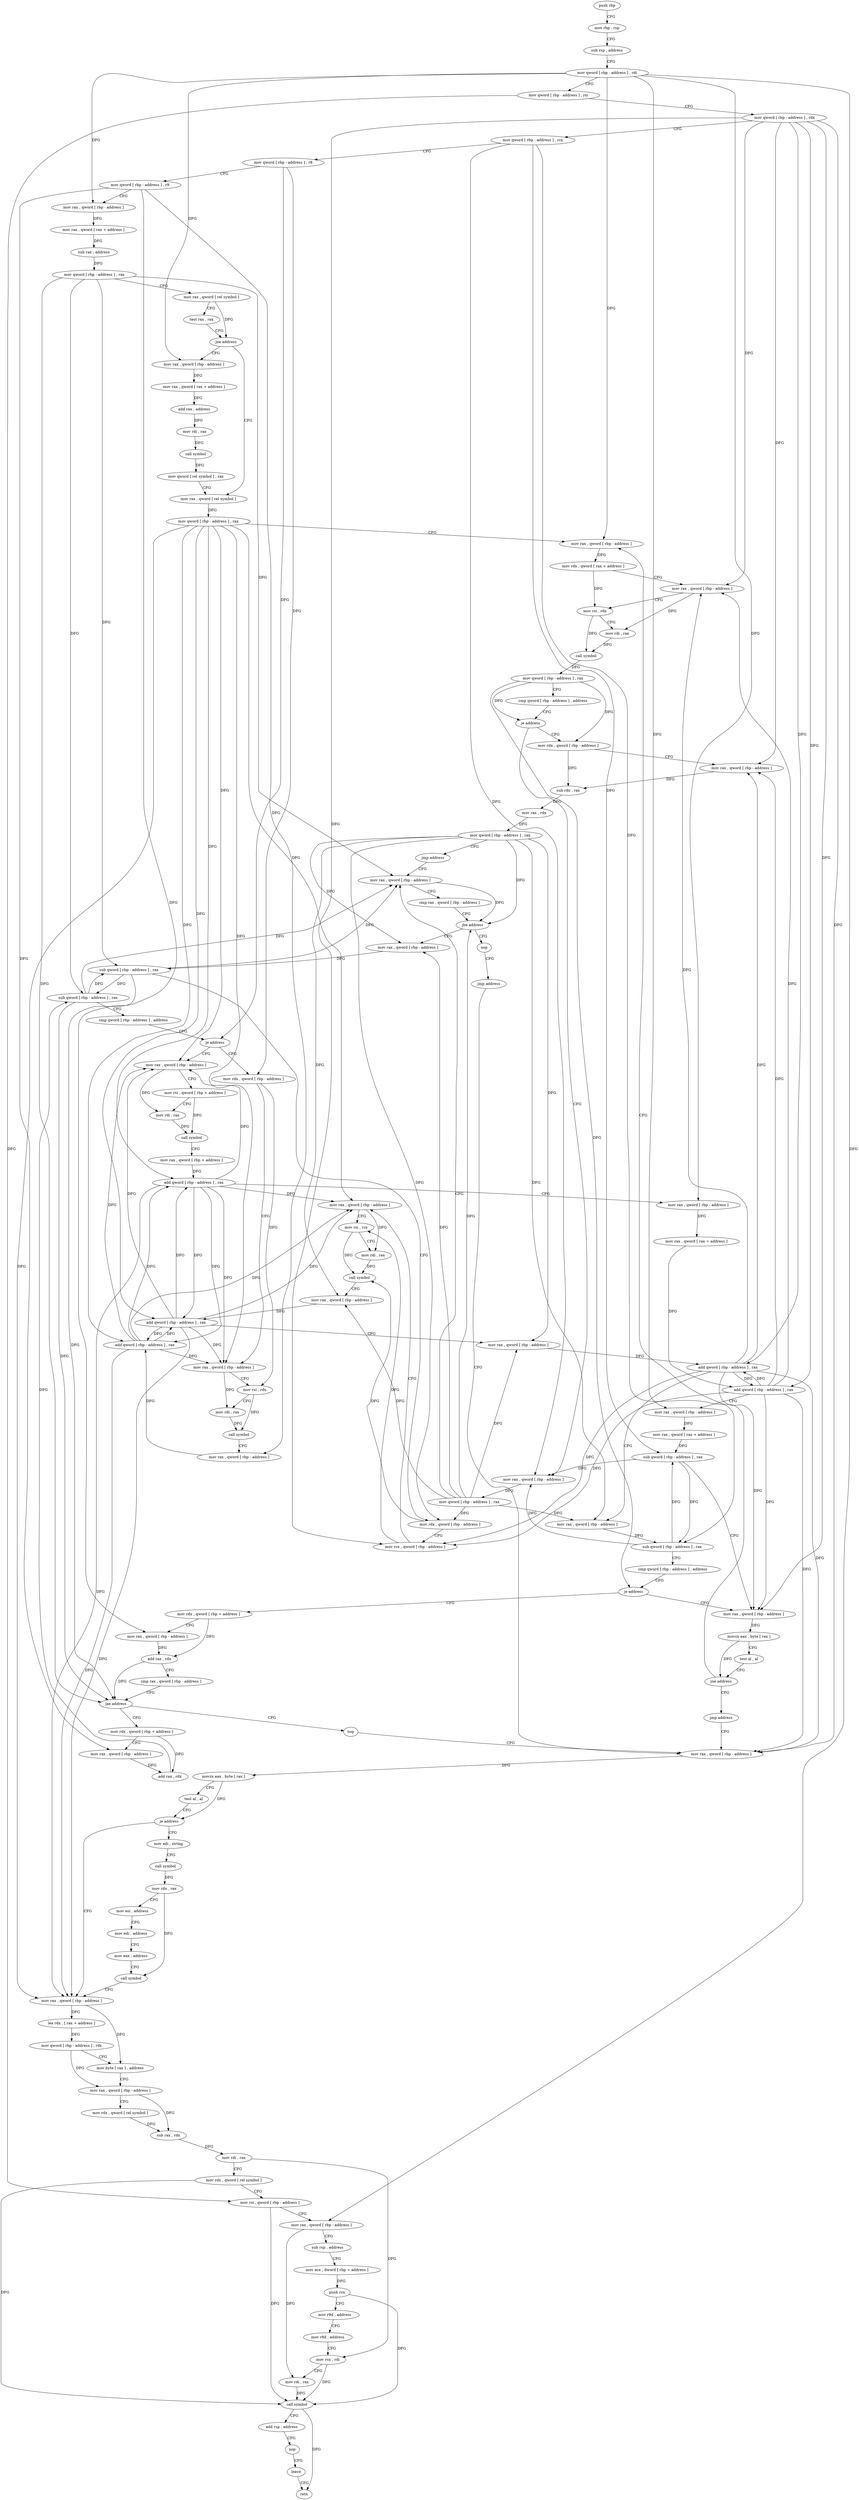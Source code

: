 digraph "func" {
"4275511" [label = "push rbp" ]
"4275512" [label = "mov rbp , rsp" ]
"4275515" [label = "sub rsp , address" ]
"4275519" [label = "mov qword [ rbp - address ] , rdi" ]
"4275523" [label = "mov qword [ rbp - address ] , rsi" ]
"4275527" [label = "mov qword [ rbp - address ] , rdx" ]
"4275531" [label = "mov qword [ rbp - address ] , rcx" ]
"4275535" [label = "mov qword [ rbp - address ] , r8" ]
"4275539" [label = "mov qword [ rbp - address ] , r9" ]
"4275543" [label = "mov rax , qword [ rbp - address ]" ]
"4275547" [label = "mov rax , qword [ rax + address ]" ]
"4275551" [label = "sub rax , address" ]
"4275555" [label = "mov qword [ rbp - address ] , rax" ]
"4275559" [label = "mov rax , qword [ rel symbol ]" ]
"4275566" [label = "test rax , rax" ]
"4275569" [label = "jne address" ]
"4275598" [label = "mov rax , qword [ rel symbol ]" ]
"4275571" [label = "mov rax , qword [ rbp - address ]" ]
"4275605" [label = "mov qword [ rbp - address ] , rax" ]
"4275609" [label = "mov rax , qword [ rbp - address ]" ]
"4275575" [label = "mov rax , qword [ rax + address ]" ]
"4275579" [label = "add rax , address" ]
"4275583" [label = "mov rdi , rax" ]
"4275586" [label = "call symbol" ]
"4275591" [label = "mov qword [ rel symbol ] , rax" ]
"4275663" [label = "mov rax , qword [ rbp - address ]" ]
"4275667" [label = "mov qword [ rbp - address ] , rax" ]
"4275671" [label = "mov rax , qword [ rbp - address ]" ]
"4275643" [label = "mov rdx , qword [ rbp - address ]" ]
"4275647" [label = "mov rax , qword [ rbp - address ]" ]
"4275651" [label = "sub rdx , rax" ]
"4275654" [label = "mov rax , rdx" ]
"4275657" [label = "mov qword [ rbp - address ] , rax" ]
"4275661" [label = "jmp address" ]
"4275878" [label = "nop" ]
"4275879" [label = "jmp address" ]
"4275882" [label = "mov rax , qword [ rbp - address ]" ]
"4275685" [label = "mov rax , qword [ rbp - address ]" ]
"4275689" [label = "sub qword [ rbp - address ] , rax" ]
"4275693" [label = "mov rdx , qword [ rbp - address ]" ]
"4275697" [label = "mov rcx , qword [ rbp - address ]" ]
"4275701" [label = "mov rax , qword [ rbp - address ]" ]
"4275705" [label = "mov rsi , rcx" ]
"4275708" [label = "mov rdi , rax" ]
"4275711" [label = "call symbol" ]
"4275716" [label = "mov rax , qword [ rbp - address ]" ]
"4275720" [label = "add qword [ rbp - address ] , rax" ]
"4275724" [label = "mov rax , qword [ rbp - address ]" ]
"4275728" [label = "add qword [ rbp - address ] , rax" ]
"4275732" [label = "mov rax , qword [ rbp - address ]" ]
"4275736" [label = "sub qword [ rbp - address ] , rax" ]
"4275740" [label = "cmp qword [ rbp - address ] , address" ]
"4275745" [label = "je address" ]
"4275861" [label = "mov rax , qword [ rbp - address ]" ]
"4275747" [label = "mov rdx , qword [ rbp + address ]" ]
"4275675" [label = "cmp rax , qword [ rbp - address ]" ]
"4275679" [label = "jbe address" ]
"4275886" [label = "movzx eax , byte [ rax ]" ]
"4275889" [label = "test al , al" ]
"4275891" [label = "je address" ]
"4275926" [label = "mov rax , qword [ rbp - address ]" ]
"4275893" [label = "mov edi , string" ]
"4275865" [label = "movzx eax , byte [ rax ]" ]
"4275868" [label = "test al , al" ]
"4275870" [label = "jne address" ]
"4275876" [label = "jmp address" ]
"4275751" [label = "mov rax , qword [ rbp - address ]" ]
"4275755" [label = "add rax , rdx" ]
"4275758" [label = "cmp rax , qword [ rbp - address ]" ]
"4275762" [label = "jae address" ]
"4275881" [label = "nop" ]
"4275764" [label = "mov rdx , qword [ rbp + address ]" ]
"4275930" [label = "lea rdx , [ rax + address ]" ]
"4275934" [label = "mov qword [ rbp - address ] , rdx" ]
"4275938" [label = "mov byte [ rax ] , address" ]
"4275941" [label = "mov rax , qword [ rbp - address ]" ]
"4275945" [label = "mov rdx , qword [ rel symbol ]" ]
"4275952" [label = "sub rax , rdx" ]
"4275955" [label = "mov rdi , rax" ]
"4275958" [label = "mov rdx , qword [ rel symbol ]" ]
"4275965" [label = "mov rsi , qword [ rbp - address ]" ]
"4275969" [label = "mov rax , qword [ rbp - address ]" ]
"4275973" [label = "sub rsp , address" ]
"4275977" [label = "mov ecx , dword [ rbp + address ]" ]
"4275980" [label = "push rcx" ]
"4275981" [label = "mov r9d , address" ]
"4275987" [label = "mov r8d , address" ]
"4275993" [label = "mov rcx , rdi" ]
"4275996" [label = "mov rdi , rax" ]
"4275999" [label = "call symbol" ]
"4276004" [label = "add rsp , address" ]
"4276008" [label = "nop" ]
"4276009" [label = "leave" ]
"4276010" [label = "retn" ]
"4275898" [label = "call symbol" ]
"4275903" [label = "mov rdx , rax" ]
"4275906" [label = "mov esi , address" ]
"4275911" [label = "mov edi , address" ]
"4275916" [label = "mov eax , address" ]
"4275921" [label = "call symbol" ]
"4275613" [label = "mov rdx , qword [ rax + address ]" ]
"4275617" [label = "mov rax , qword [ rbp - address ]" ]
"4275621" [label = "mov rsi , rdx" ]
"4275624" [label = "mov rdi , rax" ]
"4275627" [label = "call symbol" ]
"4275632" [label = "mov qword [ rbp - address ] , rax" ]
"4275636" [label = "cmp qword [ rbp - address ] , address" ]
"4275641" [label = "je address" ]
"4275768" [label = "mov rax , qword [ rbp - address ]" ]
"4275772" [label = "add rax , rdx" ]
"4275775" [label = "sub qword [ rbp - address ] , rax" ]
"4275779" [label = "cmp qword [ rbp - address ] , address" ]
"4275784" [label = "je address" ]
"4275813" [label = "mov rax , qword [ rbp - address ]" ]
"4275786" [label = "mov rdx , qword [ rbp - address ]" ]
"4275817" [label = "mov rsi , qword [ rbp + address ]" ]
"4275821" [label = "mov rdi , rax" ]
"4275824" [label = "call symbol" ]
"4275829" [label = "mov rax , qword [ rbp + address ]" ]
"4275833" [label = "add qword [ rbp - address ] , rax" ]
"4275837" [label = "mov rax , qword [ rbp - address ]" ]
"4275841" [label = "mov rax , qword [ rax + address ]" ]
"4275845" [label = "add qword [ rbp - address ] , rax" ]
"4275849" [label = "mov rax , qword [ rbp - address ]" ]
"4275853" [label = "mov rax , qword [ rax + address ]" ]
"4275857" [label = "sub qword [ rbp - address ] , rax" ]
"4275790" [label = "mov rax , qword [ rbp - address ]" ]
"4275794" [label = "mov rsi , rdx" ]
"4275797" [label = "mov rdi , rax" ]
"4275800" [label = "call symbol" ]
"4275805" [label = "mov rax , qword [ rbp - address ]" ]
"4275809" [label = "add qword [ rbp - address ] , rax" ]
"4275511" -> "4275512" [ label = "CFG" ]
"4275512" -> "4275515" [ label = "CFG" ]
"4275515" -> "4275519" [ label = "CFG" ]
"4275519" -> "4275523" [ label = "CFG" ]
"4275519" -> "4275543" [ label = "DFG" ]
"4275519" -> "4275571" [ label = "DFG" ]
"4275519" -> "4275609" [ label = "DFG" ]
"4275519" -> "4275969" [ label = "DFG" ]
"4275519" -> "4275837" [ label = "DFG" ]
"4275519" -> "4275849" [ label = "DFG" ]
"4275523" -> "4275527" [ label = "CFG" ]
"4275523" -> "4275965" [ label = "DFG" ]
"4275527" -> "4275531" [ label = "CFG" ]
"4275527" -> "4275617" [ label = "DFG" ]
"4275527" -> "4275647" [ label = "DFG" ]
"4275527" -> "4275697" [ label = "DFG" ]
"4275527" -> "4275728" [ label = "DFG" ]
"4275527" -> "4275882" [ label = "DFG" ]
"4275527" -> "4275861" [ label = "DFG" ]
"4275527" -> "4275845" [ label = "DFG" ]
"4275531" -> "4275535" [ label = "CFG" ]
"4275531" -> "4275663" [ label = "DFG" ]
"4275531" -> "4275736" [ label = "DFG" ]
"4275531" -> "4275857" [ label = "DFG" ]
"4275535" -> "4275539" [ label = "CFG" ]
"4275535" -> "4275784" [ label = "DFG" ]
"4275535" -> "4275786" [ label = "DFG" ]
"4275539" -> "4275543" [ label = "CFG" ]
"4275539" -> "4275751" [ label = "DFG" ]
"4275539" -> "4275768" [ label = "DFG" ]
"4275539" -> "4275805" [ label = "DFG" ]
"4275543" -> "4275547" [ label = "DFG" ]
"4275547" -> "4275551" [ label = "DFG" ]
"4275551" -> "4275555" [ label = "DFG" ]
"4275555" -> "4275559" [ label = "CFG" ]
"4275555" -> "4275671" [ label = "DFG" ]
"4275555" -> "4275689" [ label = "DFG" ]
"4275555" -> "4275762" [ label = "DFG" ]
"4275555" -> "4275775" [ label = "DFG" ]
"4275559" -> "4275566" [ label = "CFG" ]
"4275559" -> "4275569" [ label = "DFG" ]
"4275566" -> "4275569" [ label = "CFG" ]
"4275569" -> "4275598" [ label = "CFG" ]
"4275569" -> "4275571" [ label = "CFG" ]
"4275598" -> "4275605" [ label = "DFG" ]
"4275571" -> "4275575" [ label = "DFG" ]
"4275605" -> "4275609" [ label = "CFG" ]
"4275605" -> "4275701" [ label = "DFG" ]
"4275605" -> "4275720" [ label = "DFG" ]
"4275605" -> "4275926" [ label = "DFG" ]
"4275605" -> "4275813" [ label = "DFG" ]
"4275605" -> "4275833" [ label = "DFG" ]
"4275605" -> "4275790" [ label = "DFG" ]
"4275605" -> "4275809" [ label = "DFG" ]
"4275609" -> "4275613" [ label = "DFG" ]
"4275575" -> "4275579" [ label = "DFG" ]
"4275579" -> "4275583" [ label = "DFG" ]
"4275583" -> "4275586" [ label = "DFG" ]
"4275586" -> "4275591" [ label = "DFG" ]
"4275591" -> "4275598" [ label = "CFG" ]
"4275663" -> "4275667" [ label = "DFG" ]
"4275667" -> "4275671" [ label = "CFG" ]
"4275667" -> "4275679" [ label = "DFG" ]
"4275667" -> "4275685" [ label = "DFG" ]
"4275667" -> "4275693" [ label = "DFG" ]
"4275667" -> "4275716" [ label = "DFG" ]
"4275667" -> "4275724" [ label = "DFG" ]
"4275667" -> "4275732" [ label = "DFG" ]
"4275671" -> "4275675" [ label = "CFG" ]
"4275671" -> "4275679" [ label = "DFG" ]
"4275643" -> "4275647" [ label = "CFG" ]
"4275643" -> "4275651" [ label = "DFG" ]
"4275647" -> "4275651" [ label = "DFG" ]
"4275651" -> "4275654" [ label = "DFG" ]
"4275654" -> "4275657" [ label = "DFG" ]
"4275657" -> "4275661" [ label = "CFG" ]
"4275657" -> "4275679" [ label = "DFG" ]
"4275657" -> "4275685" [ label = "DFG" ]
"4275657" -> "4275693" [ label = "DFG" ]
"4275657" -> "4275716" [ label = "DFG" ]
"4275657" -> "4275724" [ label = "DFG" ]
"4275657" -> "4275732" [ label = "DFG" ]
"4275661" -> "4275671" [ label = "CFG" ]
"4275878" -> "4275879" [ label = "CFG" ]
"4275879" -> "4275882" [ label = "CFG" ]
"4275882" -> "4275886" [ label = "DFG" ]
"4275685" -> "4275689" [ label = "DFG" ]
"4275689" -> "4275693" [ label = "CFG" ]
"4275689" -> "4275671" [ label = "DFG" ]
"4275689" -> "4275762" [ label = "DFG" ]
"4275689" -> "4275775" [ label = "DFG" ]
"4275693" -> "4275697" [ label = "CFG" ]
"4275693" -> "4275711" [ label = "DFG" ]
"4275697" -> "4275701" [ label = "CFG" ]
"4275697" -> "4275705" [ label = "DFG" ]
"4275701" -> "4275705" [ label = "CFG" ]
"4275701" -> "4275708" [ label = "DFG" ]
"4275705" -> "4275708" [ label = "CFG" ]
"4275705" -> "4275711" [ label = "DFG" ]
"4275708" -> "4275711" [ label = "DFG" ]
"4275711" -> "4275716" [ label = "CFG" ]
"4275716" -> "4275720" [ label = "DFG" ]
"4275720" -> "4275724" [ label = "CFG" ]
"4275720" -> "4275701" [ label = "DFG" ]
"4275720" -> "4275926" [ label = "DFG" ]
"4275720" -> "4275813" [ label = "DFG" ]
"4275720" -> "4275833" [ label = "DFG" ]
"4275720" -> "4275790" [ label = "DFG" ]
"4275720" -> "4275809" [ label = "DFG" ]
"4275724" -> "4275728" [ label = "DFG" ]
"4275728" -> "4275732" [ label = "CFG" ]
"4275728" -> "4275617" [ label = "DFG" ]
"4275728" -> "4275647" [ label = "DFG" ]
"4275728" -> "4275697" [ label = "DFG" ]
"4275728" -> "4275882" [ label = "DFG" ]
"4275728" -> "4275861" [ label = "DFG" ]
"4275728" -> "4275845" [ label = "DFG" ]
"4275732" -> "4275736" [ label = "DFG" ]
"4275736" -> "4275740" [ label = "CFG" ]
"4275736" -> "4275663" [ label = "DFG" ]
"4275736" -> "4275857" [ label = "DFG" ]
"4275740" -> "4275745" [ label = "CFG" ]
"4275745" -> "4275861" [ label = "CFG" ]
"4275745" -> "4275747" [ label = "CFG" ]
"4275861" -> "4275865" [ label = "DFG" ]
"4275747" -> "4275751" [ label = "CFG" ]
"4275747" -> "4275755" [ label = "DFG" ]
"4275675" -> "4275679" [ label = "CFG" ]
"4275679" -> "4275878" [ label = "CFG" ]
"4275679" -> "4275685" [ label = "CFG" ]
"4275886" -> "4275889" [ label = "CFG" ]
"4275886" -> "4275891" [ label = "DFG" ]
"4275889" -> "4275891" [ label = "CFG" ]
"4275891" -> "4275926" [ label = "CFG" ]
"4275891" -> "4275893" [ label = "CFG" ]
"4275926" -> "4275930" [ label = "DFG" ]
"4275926" -> "4275938" [ label = "DFG" ]
"4275893" -> "4275898" [ label = "CFG" ]
"4275865" -> "4275868" [ label = "CFG" ]
"4275865" -> "4275870" [ label = "DFG" ]
"4275868" -> "4275870" [ label = "CFG" ]
"4275870" -> "4275609" [ label = "CFG" ]
"4275870" -> "4275876" [ label = "CFG" ]
"4275876" -> "4275882" [ label = "CFG" ]
"4275751" -> "4275755" [ label = "DFG" ]
"4275755" -> "4275758" [ label = "CFG" ]
"4275755" -> "4275762" [ label = "DFG" ]
"4275758" -> "4275762" [ label = "CFG" ]
"4275762" -> "4275881" [ label = "CFG" ]
"4275762" -> "4275764" [ label = "CFG" ]
"4275881" -> "4275882" [ label = "CFG" ]
"4275764" -> "4275768" [ label = "CFG" ]
"4275764" -> "4275772" [ label = "DFG" ]
"4275930" -> "4275934" [ label = "DFG" ]
"4275934" -> "4275938" [ label = "CFG" ]
"4275934" -> "4275941" [ label = "DFG" ]
"4275938" -> "4275941" [ label = "CFG" ]
"4275941" -> "4275945" [ label = "CFG" ]
"4275941" -> "4275952" [ label = "DFG" ]
"4275945" -> "4275952" [ label = "DFG" ]
"4275952" -> "4275955" [ label = "DFG" ]
"4275955" -> "4275958" [ label = "CFG" ]
"4275955" -> "4275993" [ label = "DFG" ]
"4275958" -> "4275965" [ label = "CFG" ]
"4275958" -> "4275999" [ label = "DFG" ]
"4275965" -> "4275969" [ label = "CFG" ]
"4275965" -> "4275999" [ label = "DFG" ]
"4275969" -> "4275973" [ label = "CFG" ]
"4275969" -> "4275996" [ label = "DFG" ]
"4275973" -> "4275977" [ label = "CFG" ]
"4275977" -> "4275980" [ label = "DFG" ]
"4275980" -> "4275981" [ label = "CFG" ]
"4275980" -> "4275999" [ label = "DFG" ]
"4275981" -> "4275987" [ label = "CFG" ]
"4275987" -> "4275993" [ label = "CFG" ]
"4275993" -> "4275996" [ label = "CFG" ]
"4275993" -> "4275999" [ label = "DFG" ]
"4275996" -> "4275999" [ label = "DFG" ]
"4275999" -> "4276004" [ label = "CFG" ]
"4275999" -> "4276010" [ label = "DFG" ]
"4276004" -> "4276008" [ label = "CFG" ]
"4276008" -> "4276009" [ label = "CFG" ]
"4276009" -> "4276010" [ label = "CFG" ]
"4275898" -> "4275903" [ label = "DFG" ]
"4275903" -> "4275906" [ label = "CFG" ]
"4275903" -> "4275921" [ label = "DFG" ]
"4275906" -> "4275911" [ label = "CFG" ]
"4275911" -> "4275916" [ label = "CFG" ]
"4275916" -> "4275921" [ label = "CFG" ]
"4275921" -> "4275926" [ label = "CFG" ]
"4275613" -> "4275617" [ label = "CFG" ]
"4275613" -> "4275621" [ label = "DFG" ]
"4275617" -> "4275621" [ label = "CFG" ]
"4275617" -> "4275624" [ label = "DFG" ]
"4275621" -> "4275624" [ label = "CFG" ]
"4275621" -> "4275627" [ label = "DFG" ]
"4275624" -> "4275627" [ label = "DFG" ]
"4275627" -> "4275632" [ label = "DFG" ]
"4275632" -> "4275636" [ label = "CFG" ]
"4275632" -> "4275641" [ label = "DFG" ]
"4275632" -> "4275643" [ label = "DFG" ]
"4275632" -> "4275745" [ label = "DFG" ]
"4275636" -> "4275641" [ label = "CFG" ]
"4275641" -> "4275663" [ label = "CFG" ]
"4275641" -> "4275643" [ label = "CFG" ]
"4275768" -> "4275772" [ label = "DFG" ]
"4275772" -> "4275775" [ label = "DFG" ]
"4275775" -> "4275779" [ label = "CFG" ]
"4275775" -> "4275671" [ label = "DFG" ]
"4275775" -> "4275762" [ label = "DFG" ]
"4275775" -> "4275689" [ label = "DFG" ]
"4275779" -> "4275784" [ label = "CFG" ]
"4275784" -> "4275813" [ label = "CFG" ]
"4275784" -> "4275786" [ label = "CFG" ]
"4275813" -> "4275817" [ label = "CFG" ]
"4275813" -> "4275821" [ label = "DFG" ]
"4275786" -> "4275790" [ label = "CFG" ]
"4275786" -> "4275794" [ label = "DFG" ]
"4275817" -> "4275821" [ label = "CFG" ]
"4275817" -> "4275824" [ label = "DFG" ]
"4275821" -> "4275824" [ label = "DFG" ]
"4275824" -> "4275829" [ label = "CFG" ]
"4275829" -> "4275833" [ label = "DFG" ]
"4275833" -> "4275837" [ label = "CFG" ]
"4275833" -> "4275701" [ label = "DFG" ]
"4275833" -> "4275926" [ label = "DFG" ]
"4275833" -> "4275813" [ label = "DFG" ]
"4275833" -> "4275720" [ label = "DFG" ]
"4275833" -> "4275790" [ label = "DFG" ]
"4275833" -> "4275809" [ label = "DFG" ]
"4275837" -> "4275841" [ label = "DFG" ]
"4275841" -> "4275845" [ label = "DFG" ]
"4275845" -> "4275849" [ label = "CFG" ]
"4275845" -> "4275617" [ label = "DFG" ]
"4275845" -> "4275647" [ label = "DFG" ]
"4275845" -> "4275697" [ label = "DFG" ]
"4275845" -> "4275882" [ label = "DFG" ]
"4275845" -> "4275861" [ label = "DFG" ]
"4275845" -> "4275728" [ label = "DFG" ]
"4275849" -> "4275853" [ label = "DFG" ]
"4275853" -> "4275857" [ label = "DFG" ]
"4275857" -> "4275861" [ label = "CFG" ]
"4275857" -> "4275663" [ label = "DFG" ]
"4275857" -> "4275736" [ label = "DFG" ]
"4275790" -> "4275794" [ label = "CFG" ]
"4275790" -> "4275797" [ label = "DFG" ]
"4275794" -> "4275797" [ label = "CFG" ]
"4275794" -> "4275800" [ label = "DFG" ]
"4275797" -> "4275800" [ label = "DFG" ]
"4275800" -> "4275805" [ label = "CFG" ]
"4275805" -> "4275809" [ label = "DFG" ]
"4275809" -> "4275813" [ label = "DFG" ]
"4275809" -> "4275701" [ label = "DFG" ]
"4275809" -> "4275926" [ label = "DFG" ]
"4275809" -> "4275790" [ label = "DFG" ]
"4275809" -> "4275720" [ label = "DFG" ]
"4275809" -> "4275833" [ label = "DFG" ]
}
